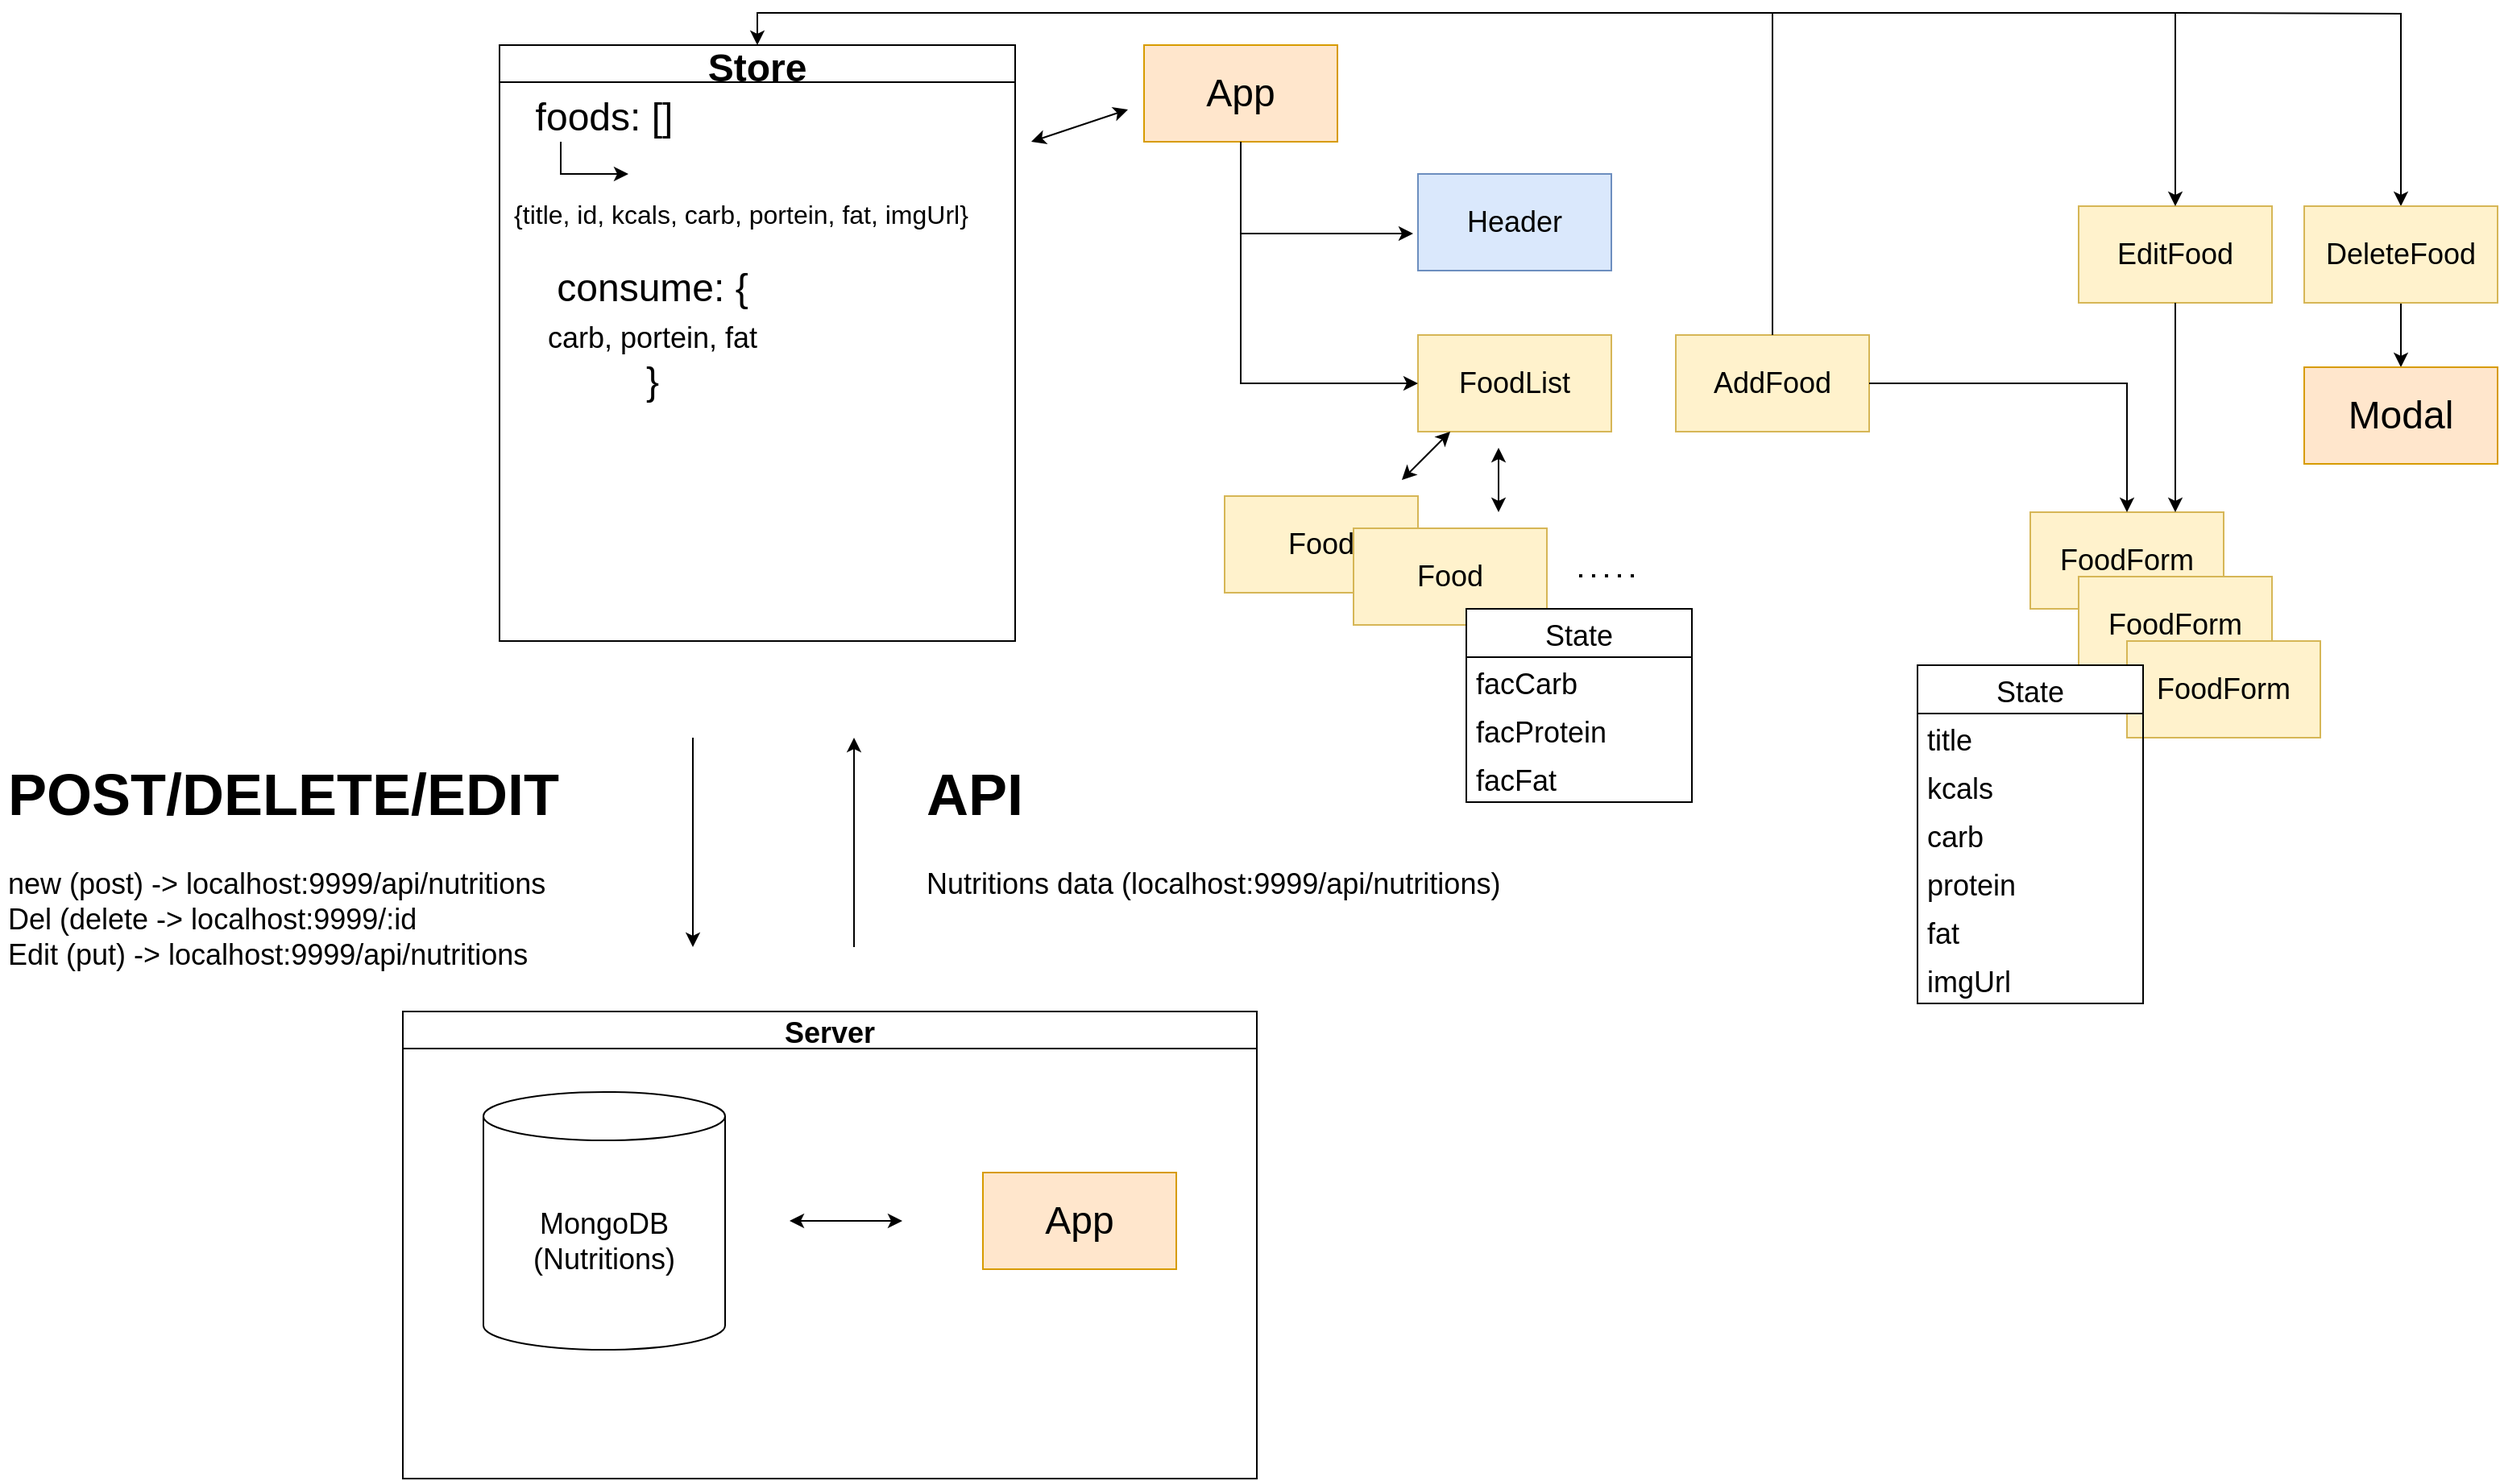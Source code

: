 <mxfile version="16.1.2" type="device"><diagram id="kgpKYQtTHZ0yAKxKKP6v" name="Page-1"><mxGraphModel dx="2272" dy="865" grid="1" gridSize="10" guides="1" tooltips="1" connect="1" arrows="1" fold="1" page="1" pageScale="1" pageWidth="850" pageHeight="1100" math="0" shadow="0"><root><mxCell id="0"/><mxCell id="1" parent="0"/><mxCell id="Rgc0jyytw76D7wVCoG3j-1" value="&lt;font style=&quot;font-size: 24px&quot;&gt;App&lt;/font&gt;" style="rounded=0;whiteSpace=wrap;html=1;fillColor=#ffe6cc;strokeColor=#d79b00;" parent="1" vertex="1"><mxGeometry x="520" y="80" width="120" height="60" as="geometry"/></mxCell><mxCell id="Rgc0jyytw76D7wVCoG3j-7" value="Store" style="swimlane;fontSize=24;" parent="1" vertex="1"><mxGeometry x="120" y="80" width="320" height="370" as="geometry"/></mxCell><mxCell id="Rgc0jyytw76D7wVCoG3j-8" value="foods: []" style="text;html=1;strokeColor=none;fillColor=none;align=center;verticalAlign=middle;whiteSpace=wrap;rounded=0;fontSize=24;" parent="Rgc0jyytw76D7wVCoG3j-7" vertex="1"><mxGeometry x="10" y="30" width="110" height="30" as="geometry"/></mxCell><mxCell id="Rgc0jyytw76D7wVCoG3j-9" value="" style="endArrow=classic;html=1;rounded=0;fontSize=24;" parent="Rgc0jyytw76D7wVCoG3j-7" edge="1"><mxGeometry width="50" height="50" relative="1" as="geometry"><mxPoint x="38" y="60" as="sourcePoint"/><mxPoint x="80" y="80" as="targetPoint"/><Array as="points"><mxPoint x="38" y="80"/></Array></mxGeometry></mxCell><mxCell id="Rgc0jyytw76D7wVCoG3j-10" value="&lt;font size=&quot;3&quot;&gt;{title, id, kcals, carb, portein, fat, imgUrl}&lt;/font&gt;" style="text;html=1;strokeColor=none;fillColor=none;align=center;verticalAlign=middle;whiteSpace=wrap;rounded=0;fontSize=24;" parent="Rgc0jyytw76D7wVCoG3j-7" vertex="1"><mxGeometry x="-20" y="60" width="340" height="85" as="geometry"/></mxCell><mxCell id="Rgc0jyytw76D7wVCoG3j-46" value="consume: {&lt;br&gt;&lt;font style=&quot;font-size: 18px&quot;&gt;carb, portein, fat&lt;br&gt;&lt;/font&gt;}" style="text;html=1;strokeColor=none;fillColor=none;align=center;verticalAlign=middle;whiteSpace=wrap;rounded=0;fontSize=24;" parent="Rgc0jyytw76D7wVCoG3j-7" vertex="1"><mxGeometry x="-30" y="140" width="250" height="80" as="geometry"/></mxCell><mxCell id="Rgc0jyytw76D7wVCoG3j-11" value="" style="endArrow=classic;startArrow=classic;html=1;rounded=0;fontSize=12;" parent="1" edge="1"><mxGeometry width="50" height="50" relative="1" as="geometry"><mxPoint x="450" y="140" as="sourcePoint"/><mxPoint x="510" y="120" as="targetPoint"/></mxGeometry></mxCell><mxCell id="Rgc0jyytw76D7wVCoG3j-12" value="&lt;font style=&quot;font-size: 18px&quot;&gt;Header&lt;/font&gt;" style="rounded=0;whiteSpace=wrap;html=1;fontSize=12;fillColor=#dae8fc;strokeColor=#6c8ebf;" parent="1" vertex="1"><mxGeometry x="690" y="160" width="120" height="60" as="geometry"/></mxCell><mxCell id="Rgc0jyytw76D7wVCoG3j-13" value="" style="endArrow=classic;html=1;rounded=0;fontSize=18;entryX=-0.025;entryY=0.617;entryDx=0;entryDy=0;entryPerimeter=0;exitX=0.5;exitY=1;exitDx=0;exitDy=0;" parent="1" source="Rgc0jyytw76D7wVCoG3j-1" target="Rgc0jyytw76D7wVCoG3j-12" edge="1"><mxGeometry width="50" height="50" relative="1" as="geometry"><mxPoint x="590" y="240" as="sourcePoint"/><mxPoint x="640" y="190" as="targetPoint"/><Array as="points"><mxPoint x="580" y="197"/></Array></mxGeometry></mxCell><mxCell id="Rgc0jyytw76D7wVCoG3j-14" value="FoodList" style="rounded=0;whiteSpace=wrap;html=1;fontSize=18;fillColor=#fff2cc;strokeColor=#d6b656;" parent="1" vertex="1"><mxGeometry x="690" y="260" width="120" height="60" as="geometry"/></mxCell><mxCell id="Rgc0jyytw76D7wVCoG3j-15" value="" style="endArrow=classic;html=1;rounded=0;fontSize=18;entryX=0;entryY=0.5;entryDx=0;entryDy=0;" parent="1" target="Rgc0jyytw76D7wVCoG3j-14" edge="1"><mxGeometry width="50" height="50" relative="1" as="geometry"><mxPoint x="580" y="190" as="sourcePoint"/><mxPoint x="460" y="350" as="targetPoint"/><Array as="points"><mxPoint x="580" y="290"/></Array></mxGeometry></mxCell><mxCell id="Rgc0jyytw76D7wVCoG3j-16" value="Food" style="rounded=0;whiteSpace=wrap;html=1;fontSize=18;fillColor=#fff2cc;strokeColor=#d6b656;" parent="1" vertex="1"><mxGeometry x="570" y="360" width="120" height="60" as="geometry"/></mxCell><mxCell id="Rgc0jyytw76D7wVCoG3j-17" value="Food" style="rounded=0;whiteSpace=wrap;html=1;fontSize=18;fillColor=#fff2cc;strokeColor=#d6b656;" parent="1" vertex="1"><mxGeometry x="650" y="380" width="120" height="60" as="geometry"/></mxCell><mxCell id="Rgc0jyytw76D7wVCoG3j-18" value="" style="endArrow=none;dashed=1;html=1;dashPattern=1 3;strokeWidth=2;rounded=0;fontSize=18;" parent="1" edge="1"><mxGeometry width="50" height="50" relative="1" as="geometry"><mxPoint x="790" y="409.5" as="sourcePoint"/><mxPoint x="830" y="409.5" as="targetPoint"/></mxGeometry></mxCell><mxCell id="Rgc0jyytw76D7wVCoG3j-19" value="" style="endArrow=classic;startArrow=classic;html=1;rounded=0;fontSize=18;" parent="1" edge="1"><mxGeometry width="50" height="50" relative="1" as="geometry"><mxPoint x="680" y="350" as="sourcePoint"/><mxPoint x="710" y="320" as="targetPoint"/></mxGeometry></mxCell><mxCell id="Rgc0jyytw76D7wVCoG3j-20" value="" style="endArrow=classic;startArrow=classic;html=1;rounded=0;fontSize=18;" parent="1" edge="1"><mxGeometry width="50" height="50" relative="1" as="geometry"><mxPoint x="740" y="370" as="sourcePoint"/><mxPoint x="740" y="330" as="targetPoint"/></mxGeometry></mxCell><mxCell id="Rgc0jyytw76D7wVCoG3j-24" value="Server" style="swimlane;fontSize=18;" parent="1" vertex="1"><mxGeometry x="60" y="680" width="530" height="290" as="geometry"/></mxCell><mxCell id="Rgc0jyytw76D7wVCoG3j-25" value="MongoDB&lt;br&gt;(Nutritions)" style="shape=cylinder3;whiteSpace=wrap;html=1;boundedLbl=1;backgroundOutline=1;size=15;fontSize=18;" parent="Rgc0jyytw76D7wVCoG3j-24" vertex="1"><mxGeometry x="50" y="50" width="150" height="160" as="geometry"/></mxCell><mxCell id="Rgc0jyytw76D7wVCoG3j-26" value="&lt;font style=&quot;font-size: 24px&quot;&gt;App&lt;/font&gt;" style="rounded=0;whiteSpace=wrap;html=1;fillColor=#ffe6cc;strokeColor=#d79b00;" parent="Rgc0jyytw76D7wVCoG3j-24" vertex="1"><mxGeometry x="360" y="100" width="120" height="60" as="geometry"/></mxCell><mxCell id="Rgc0jyytw76D7wVCoG3j-27" value="" style="endArrow=classic;startArrow=classic;html=1;rounded=0;fontSize=18;" parent="Rgc0jyytw76D7wVCoG3j-24" edge="1"><mxGeometry width="50" height="50" relative="1" as="geometry"><mxPoint x="240" y="130" as="sourcePoint"/><mxPoint x="310" y="130" as="targetPoint"/></mxGeometry></mxCell><mxCell id="Rgc0jyytw76D7wVCoG3j-28" value="" style="endArrow=classic;html=1;rounded=0;fontSize=18;" parent="1" edge="1"><mxGeometry width="50" height="50" relative="1" as="geometry"><mxPoint x="340" y="640" as="sourcePoint"/><mxPoint x="340" y="510" as="targetPoint"/></mxGeometry></mxCell><mxCell id="Rgc0jyytw76D7wVCoG3j-29" value="&lt;h1&gt;API&lt;/h1&gt;&lt;div&gt;Nutritions data (localhost:9999/api/nutritions)&lt;/div&gt;" style="text;html=1;strokeColor=none;fillColor=none;spacing=5;spacingTop=-20;whiteSpace=wrap;overflow=hidden;rounded=0;fontSize=18;" parent="1" vertex="1"><mxGeometry x="380" y="510" width="450" height="120" as="geometry"/></mxCell><mxCell id="Rgc0jyytw76D7wVCoG3j-31" value="" style="endArrow=classic;html=1;rounded=0;fontSize=18;" parent="1" edge="1"><mxGeometry width="50" height="50" relative="1" as="geometry"><mxPoint x="240" y="510" as="sourcePoint"/><mxPoint x="240" y="640" as="targetPoint"/></mxGeometry></mxCell><mxCell id="Rgc0jyytw76D7wVCoG3j-32" value="&lt;h1&gt;&lt;span&gt;POST/DELETE/EDIT&lt;/span&gt;&lt;/h1&gt;&lt;div&gt;&lt;span&gt;new (post) -&amp;gt; localhost:9999/api/nutritions&lt;/span&gt;&lt;/div&gt;&lt;div&gt;Del (delete -&amp;gt; localhost:9999/:id&lt;/div&gt;&lt;div&gt;Edit (put) -&amp;gt; localhost:9999/api/nutritions&lt;/div&gt;" style="text;html=1;strokeColor=none;fillColor=none;spacing=5;spacingTop=-20;whiteSpace=wrap;overflow=hidden;rounded=0;fontSize=18;" parent="1" vertex="1"><mxGeometry x="-190" y="510" width="390" height="150" as="geometry"/></mxCell><mxCell id="Rgc0jyytw76D7wVCoG3j-33" value="AddFood" style="rounded=0;whiteSpace=wrap;html=1;fontSize=18;fillColor=#fff2cc;strokeColor=#d6b656;" parent="1" vertex="1"><mxGeometry x="850" y="260" width="120" height="60" as="geometry"/></mxCell><mxCell id="Rgc0jyytw76D7wVCoG3j-37" value="" style="endArrow=classic;html=1;rounded=0;fontSize=18;entryX=0.5;entryY=0;entryDx=0;entryDy=0;" parent="1" source="Rgc0jyytw76D7wVCoG3j-33" target="Rgc0jyytw76D7wVCoG3j-7" edge="1"><mxGeometry width="50" height="50" relative="1" as="geometry"><mxPoint x="875" y="150" as="sourcePoint"/><mxPoint x="945" y="220" as="targetPoint"/><Array as="points"><mxPoint x="910" y="60"/><mxPoint x="280" y="60"/></Array></mxGeometry></mxCell><mxCell id="Rgc0jyytw76D7wVCoG3j-58" value="State" style="swimlane;fontStyle=0;childLayout=stackLayout;horizontal=1;startSize=30;horizontalStack=0;resizeParent=1;resizeParentMax=0;resizeLast=0;collapsible=1;marginBottom=0;fontSize=18;" parent="1" vertex="1"><mxGeometry x="720" y="430" width="140" height="120" as="geometry"/></mxCell><mxCell id="Rgc0jyytw76D7wVCoG3j-59" value="facCarb" style="text;strokeColor=none;fillColor=none;align=left;verticalAlign=middle;spacingLeft=4;spacingRight=4;overflow=hidden;points=[[0,0.5],[1,0.5]];portConstraint=eastwest;rotatable=0;fontSize=18;" parent="Rgc0jyytw76D7wVCoG3j-58" vertex="1"><mxGeometry y="30" width="140" height="30" as="geometry"/></mxCell><mxCell id="Rgc0jyytw76D7wVCoG3j-60" value="facProtein" style="text;strokeColor=none;fillColor=none;align=left;verticalAlign=middle;spacingLeft=4;spacingRight=4;overflow=hidden;points=[[0,0.5],[1,0.5]];portConstraint=eastwest;rotatable=0;fontSize=18;" parent="Rgc0jyytw76D7wVCoG3j-58" vertex="1"><mxGeometry y="60" width="140" height="30" as="geometry"/></mxCell><mxCell id="Rgc0jyytw76D7wVCoG3j-61" value="facFat" style="text;strokeColor=none;fillColor=none;align=left;verticalAlign=middle;spacingLeft=4;spacingRight=4;overflow=hidden;points=[[0,0.5],[1,0.5]];portConstraint=eastwest;rotatable=0;fontSize=18;" parent="Rgc0jyytw76D7wVCoG3j-58" vertex="1"><mxGeometry y="90" width="140" height="30" as="geometry"/></mxCell><mxCell id="Rgc0jyytw76D7wVCoG3j-62" value="FoodForm" style="rounded=0;whiteSpace=wrap;html=1;fontSize=18;fillColor=#fff2cc;strokeColor=#d6b656;" parent="1" vertex="1"><mxGeometry x="1070" y="370" width="120" height="60" as="geometry"/></mxCell><mxCell id="Rgc0jyytw76D7wVCoG3j-63" value="FoodForm" style="rounded=0;whiteSpace=wrap;html=1;fontSize=18;fillColor=#fff2cc;strokeColor=#d6b656;" parent="1" vertex="1"><mxGeometry x="1100" y="410" width="120" height="60" as="geometry"/></mxCell><mxCell id="Rgc0jyytw76D7wVCoG3j-64" value="FoodForm" style="rounded=0;whiteSpace=wrap;html=1;fontSize=18;fillColor=#fff2cc;strokeColor=#d6b656;" parent="1" vertex="1"><mxGeometry x="1130" y="450" width="120" height="60" as="geometry"/></mxCell><mxCell id="Rgc0jyytw76D7wVCoG3j-65" value="" style="endArrow=classic;html=1;rounded=0;fontSize=18;exitX=1;exitY=0.5;exitDx=0;exitDy=0;entryX=0.5;entryY=0;entryDx=0;entryDy=0;" parent="1" source="Rgc0jyytw76D7wVCoG3j-33" target="Rgc0jyytw76D7wVCoG3j-62" edge="1"><mxGeometry width="50" height="50" relative="1" as="geometry"><mxPoint x="480" y="440" as="sourcePoint"/><mxPoint x="530" y="390" as="targetPoint"/><Array as="points"><mxPoint x="1130" y="290"/></Array></mxGeometry></mxCell><mxCell id="Rgc0jyytw76D7wVCoG3j-66" value="EditFood" style="rounded=0;whiteSpace=wrap;html=1;fontSize=18;fillColor=#fff2cc;strokeColor=#d6b656;" parent="1" vertex="1"><mxGeometry x="1100" y="180" width="120" height="60" as="geometry"/></mxCell><mxCell id="Rgc0jyytw76D7wVCoG3j-67" value="" style="endArrow=classic;html=1;rounded=0;fontSize=18;entryX=0.5;entryY=0;entryDx=0;entryDy=0;" parent="1" target="Rgc0jyytw76D7wVCoG3j-66" edge="1"><mxGeometry width="50" height="50" relative="1" as="geometry"><mxPoint x="910" y="60" as="sourcePoint"/><mxPoint x="530" y="390" as="targetPoint"/><Array as="points"><mxPoint x="1160" y="60"/></Array></mxGeometry></mxCell><mxCell id="Rgc0jyytw76D7wVCoG3j-68" value="" style="endArrow=classic;html=1;rounded=0;fontSize=18;exitX=0.5;exitY=1;exitDx=0;exitDy=0;entryX=0.75;entryY=0;entryDx=0;entryDy=0;" parent="1" source="Rgc0jyytw76D7wVCoG3j-66" target="Rgc0jyytw76D7wVCoG3j-62" edge="1"><mxGeometry width="50" height="50" relative="1" as="geometry"><mxPoint x="480" y="440" as="sourcePoint"/><mxPoint x="530" y="390" as="targetPoint"/></mxGeometry></mxCell><mxCell id="Rgc0jyytw76D7wVCoG3j-48" value="State" style="swimlane;fontStyle=0;childLayout=stackLayout;horizontal=1;startSize=30;horizontalStack=0;resizeParent=1;resizeParentMax=0;resizeLast=0;collapsible=1;marginBottom=0;fontSize=18;" parent="1" vertex="1"><mxGeometry x="1000" y="465" width="140" height="210" as="geometry"/></mxCell><mxCell id="Rgc0jyytw76D7wVCoG3j-49" value="title        " style="text;strokeColor=none;fillColor=none;align=left;verticalAlign=middle;spacingLeft=4;spacingRight=4;overflow=hidden;points=[[0,0.5],[1,0.5]];portConstraint=eastwest;rotatable=0;fontSize=18;" parent="Rgc0jyytw76D7wVCoG3j-48" vertex="1"><mxGeometry y="30" width="140" height="30" as="geometry"/></mxCell><mxCell id="Rgc0jyytw76D7wVCoG3j-50" value="kcals" style="text;strokeColor=none;fillColor=none;align=left;verticalAlign=middle;spacingLeft=4;spacingRight=4;overflow=hidden;points=[[0,0.5],[1,0.5]];portConstraint=eastwest;rotatable=0;fontSize=18;" parent="Rgc0jyytw76D7wVCoG3j-48" vertex="1"><mxGeometry y="60" width="140" height="30" as="geometry"/></mxCell><mxCell id="Rgc0jyytw76D7wVCoG3j-51" value="carb" style="text;strokeColor=none;fillColor=none;align=left;verticalAlign=middle;spacingLeft=4;spacingRight=4;overflow=hidden;points=[[0,0.5],[1,0.5]];portConstraint=eastwest;rotatable=0;fontSize=18;" parent="Rgc0jyytw76D7wVCoG3j-48" vertex="1"><mxGeometry y="90" width="140" height="30" as="geometry"/></mxCell><mxCell id="Rgc0jyytw76D7wVCoG3j-52" value="protein" style="text;strokeColor=none;fillColor=none;align=left;verticalAlign=middle;spacingLeft=4;spacingRight=4;overflow=hidden;points=[[0,0.5],[1,0.5]];portConstraint=eastwest;rotatable=0;fontSize=18;" parent="Rgc0jyytw76D7wVCoG3j-48" vertex="1"><mxGeometry y="120" width="140" height="30" as="geometry"/></mxCell><mxCell id="Rgc0jyytw76D7wVCoG3j-53" value="fat" style="text;strokeColor=none;fillColor=none;align=left;verticalAlign=middle;spacingLeft=4;spacingRight=4;overflow=hidden;points=[[0,0.5],[1,0.5]];portConstraint=eastwest;rotatable=0;fontSize=18;" parent="Rgc0jyytw76D7wVCoG3j-48" vertex="1"><mxGeometry y="150" width="140" height="30" as="geometry"/></mxCell><mxCell id="Rgc0jyytw76D7wVCoG3j-54" value="imgUrl" style="text;strokeColor=none;fillColor=none;align=left;verticalAlign=middle;spacingLeft=4;spacingRight=4;overflow=hidden;points=[[0,0.5],[1,0.5]];portConstraint=eastwest;rotatable=0;fontSize=18;" parent="Rgc0jyytw76D7wVCoG3j-48" vertex="1"><mxGeometry y="180" width="140" height="30" as="geometry"/></mxCell><mxCell id="QhJegfJwsw3feO4Rhsom-2" style="edgeStyle=orthogonalEdgeStyle;rounded=0;orthogonalLoop=1;jettySize=auto;html=1;entryX=0.5;entryY=0;entryDx=0;entryDy=0;" edge="1" parent="1" target="QhJegfJwsw3feO4Rhsom-1"><mxGeometry relative="1" as="geometry"><mxPoint x="1170" y="20" as="targetPoint"/><mxPoint x="1160" y="60" as="sourcePoint"/></mxGeometry></mxCell><mxCell id="QhJegfJwsw3feO4Rhsom-4" style="edgeStyle=orthogonalEdgeStyle;rounded=0;orthogonalLoop=1;jettySize=auto;html=1;entryX=0.5;entryY=0;entryDx=0;entryDy=0;" edge="1" parent="1" source="QhJegfJwsw3feO4Rhsom-1" target="QhJegfJwsw3feO4Rhsom-3"><mxGeometry relative="1" as="geometry"/></mxCell><mxCell id="QhJegfJwsw3feO4Rhsom-1" value="DeleteFood" style="rounded=0;whiteSpace=wrap;html=1;fontSize=18;fillColor=#fff2cc;strokeColor=#d6b656;" vertex="1" parent="1"><mxGeometry x="1240" y="180" width="120" height="60" as="geometry"/></mxCell><mxCell id="QhJegfJwsw3feO4Rhsom-3" value="&lt;font style=&quot;font-size: 24px&quot;&gt;Modal&lt;/font&gt;" style="rounded=0;whiteSpace=wrap;html=1;fillColor=#ffe6cc;strokeColor=#d79b00;" vertex="1" parent="1"><mxGeometry x="1240" y="280" width="120" height="60" as="geometry"/></mxCell></root></mxGraphModel></diagram></mxfile>